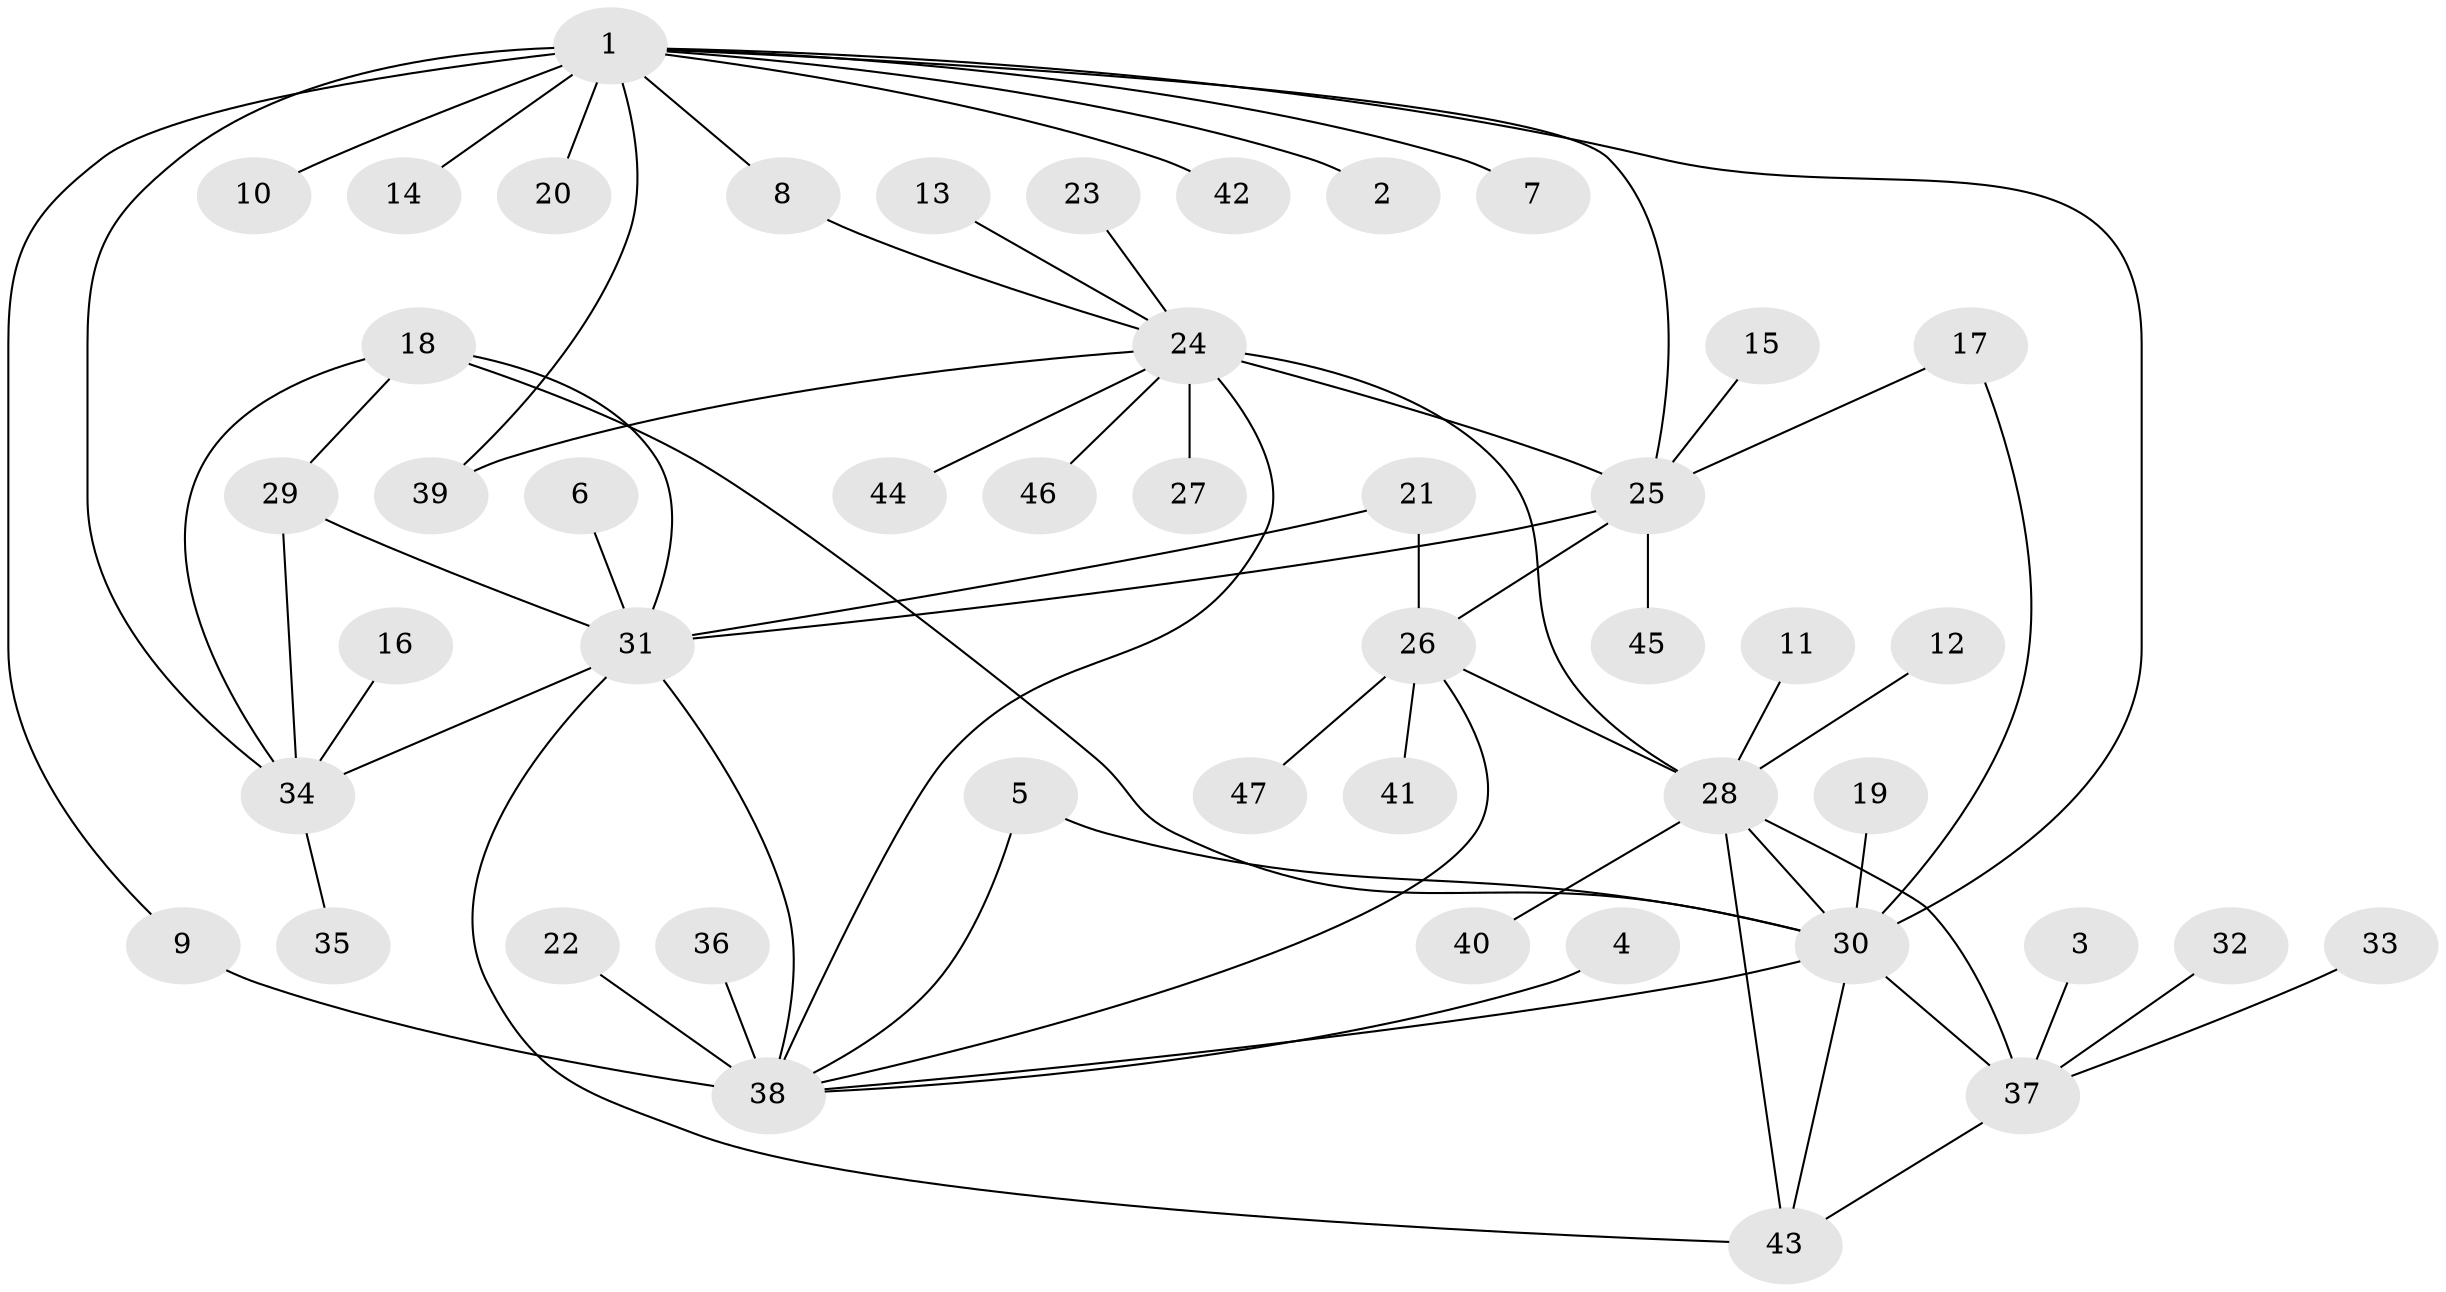 // original degree distribution, {4: 0.0425531914893617, 5: 0.0425531914893617, 6: 0.0425531914893617, 12: 0.010638297872340425, 10: 0.02127659574468085, 8: 0.031914893617021274, 9: 0.02127659574468085, 11: 0.010638297872340425, 2: 0.2127659574468085, 1: 0.5212765957446809, 7: 0.010638297872340425, 3: 0.031914893617021274}
// Generated by graph-tools (version 1.1) at 2025/50/03/09/25 03:50:34]
// undirected, 47 vertices, 66 edges
graph export_dot {
graph [start="1"]
  node [color=gray90,style=filled];
  1;
  2;
  3;
  4;
  5;
  6;
  7;
  8;
  9;
  10;
  11;
  12;
  13;
  14;
  15;
  16;
  17;
  18;
  19;
  20;
  21;
  22;
  23;
  24;
  25;
  26;
  27;
  28;
  29;
  30;
  31;
  32;
  33;
  34;
  35;
  36;
  37;
  38;
  39;
  40;
  41;
  42;
  43;
  44;
  45;
  46;
  47;
  1 -- 2 [weight=1.0];
  1 -- 7 [weight=1.0];
  1 -- 8 [weight=1.0];
  1 -- 9 [weight=2.0];
  1 -- 10 [weight=1.0];
  1 -- 14 [weight=1.0];
  1 -- 20 [weight=3.0];
  1 -- 25 [weight=1.0];
  1 -- 30 [weight=2.0];
  1 -- 34 [weight=1.0];
  1 -- 39 [weight=1.0];
  1 -- 42 [weight=1.0];
  3 -- 37 [weight=1.0];
  4 -- 38 [weight=1.0];
  5 -- 30 [weight=1.0];
  5 -- 38 [weight=1.0];
  6 -- 31 [weight=1.0];
  8 -- 24 [weight=1.0];
  9 -- 38 [weight=4.0];
  11 -- 28 [weight=1.0];
  12 -- 28 [weight=1.0];
  13 -- 24 [weight=1.0];
  15 -- 25 [weight=1.0];
  16 -- 34 [weight=1.0];
  17 -- 25 [weight=1.0];
  17 -- 30 [weight=1.0];
  18 -- 29 [weight=1.0];
  18 -- 30 [weight=1.0];
  18 -- 31 [weight=1.0];
  18 -- 34 [weight=1.0];
  19 -- 30 [weight=1.0];
  21 -- 26 [weight=1.0];
  21 -- 31 [weight=1.0];
  22 -- 38 [weight=1.0];
  23 -- 24 [weight=1.0];
  24 -- 25 [weight=3.0];
  24 -- 27 [weight=1.0];
  24 -- 28 [weight=2.0];
  24 -- 38 [weight=1.0];
  24 -- 39 [weight=1.0];
  24 -- 44 [weight=1.0];
  24 -- 46 [weight=1.0];
  25 -- 26 [weight=1.0];
  25 -- 31 [weight=1.0];
  25 -- 45 [weight=1.0];
  26 -- 28 [weight=1.0];
  26 -- 38 [weight=1.0];
  26 -- 41 [weight=1.0];
  26 -- 47 [weight=1.0];
  28 -- 30 [weight=1.0];
  28 -- 37 [weight=1.0];
  28 -- 40 [weight=1.0];
  28 -- 43 [weight=1.0];
  29 -- 31 [weight=1.0];
  29 -- 34 [weight=1.0];
  30 -- 37 [weight=1.0];
  30 -- 38 [weight=1.0];
  30 -- 43 [weight=1.0];
  31 -- 34 [weight=1.0];
  31 -- 38 [weight=1.0];
  31 -- 43 [weight=1.0];
  32 -- 37 [weight=1.0];
  33 -- 37 [weight=1.0];
  34 -- 35 [weight=1.0];
  36 -- 38 [weight=1.0];
  37 -- 43 [weight=1.0];
}
